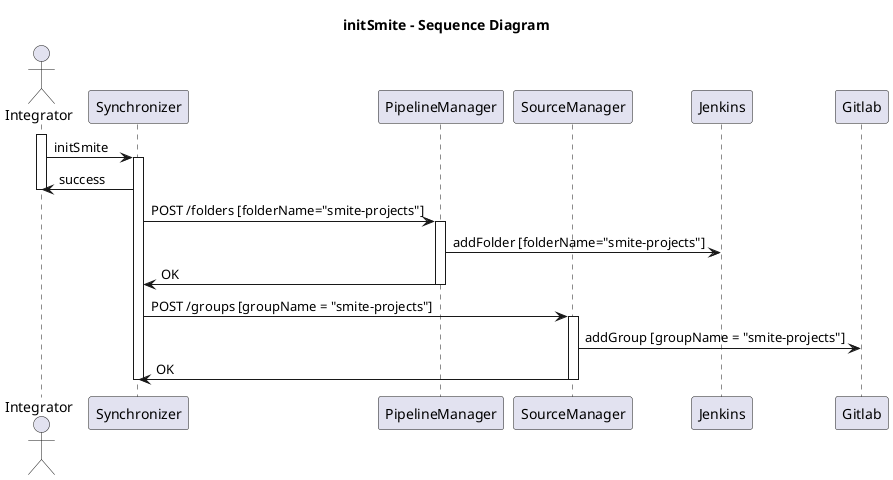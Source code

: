@startuml
title "initSmite - Sequence Diagram"

actor Integrator
'boundary Proxy
participant Synchronizer
participant PipelineManager
participant SourceManager
participant Jenkins
participant Gitlab

activate Integrator
Integrator -> Synchronizer : initSmite
activate Synchronizer
Synchronizer -> Integrator : success
deactivate Integrator


Synchronizer -> PipelineManager : POST /folders [folderName="smite-projects"]
activate PipelineManager
PipelineManager -> Jenkins : addFolder [folderName="smite-projects"]
PipelineManager -> Synchronizer : OK
deactivate PipelineManager


Synchronizer -> SourceManager : POST /groups [groupName = "smite-projects"]
activate SourceManager
SourceManager -> Gitlab : addGroup [groupName = "smite-projects"]
SourceManager -> Synchronizer : OK
deactivate SourceManager
deactivate Synchronizer
@enduml
